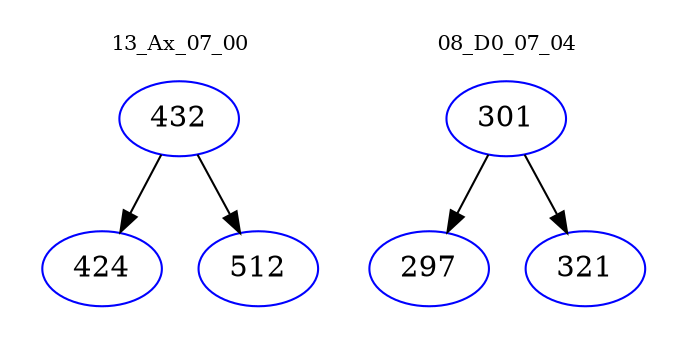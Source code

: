 digraph{
subgraph cluster_0 {
color = white
label = "13_Ax_07_00";
fontsize=10;
T0_432 [label="432", color="blue"]
T0_432 -> T0_424 [color="black"]
T0_424 [label="424", color="blue"]
T0_432 -> T0_512 [color="black"]
T0_512 [label="512", color="blue"]
}
subgraph cluster_1 {
color = white
label = "08_D0_07_04";
fontsize=10;
T1_301 [label="301", color="blue"]
T1_301 -> T1_297 [color="black"]
T1_297 [label="297", color="blue"]
T1_301 -> T1_321 [color="black"]
T1_321 [label="321", color="blue"]
}
}
